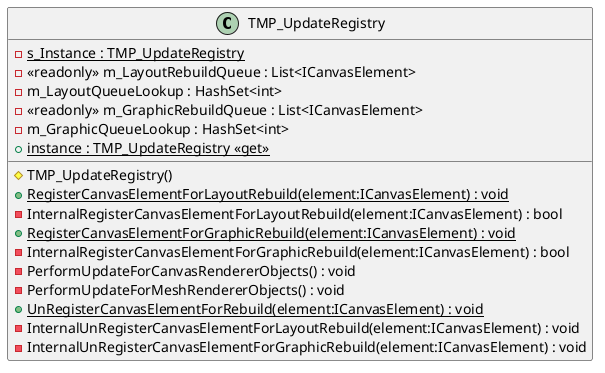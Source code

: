 @startuml
class TMP_UpdateRegistry {
    - {static} s_Instance : TMP_UpdateRegistry
    - <<readonly>> m_LayoutRebuildQueue : List<ICanvasElement>
    - m_LayoutQueueLookup : HashSet<int>
    - <<readonly>> m_GraphicRebuildQueue : List<ICanvasElement>
    - m_GraphicQueueLookup : HashSet<int>
    + {static} instance : TMP_UpdateRegistry <<get>>
    # TMP_UpdateRegistry()
    + {static} RegisterCanvasElementForLayoutRebuild(element:ICanvasElement) : void
    - InternalRegisterCanvasElementForLayoutRebuild(element:ICanvasElement) : bool
    + {static} RegisterCanvasElementForGraphicRebuild(element:ICanvasElement) : void
    - InternalRegisterCanvasElementForGraphicRebuild(element:ICanvasElement) : bool
    - PerformUpdateForCanvasRendererObjects() : void
    - PerformUpdateForMeshRendererObjects() : void
    + {static} UnRegisterCanvasElementForRebuild(element:ICanvasElement) : void
    - InternalUnRegisterCanvasElementForLayoutRebuild(element:ICanvasElement) : void
    - InternalUnRegisterCanvasElementForGraphicRebuild(element:ICanvasElement) : void
}
@enduml
